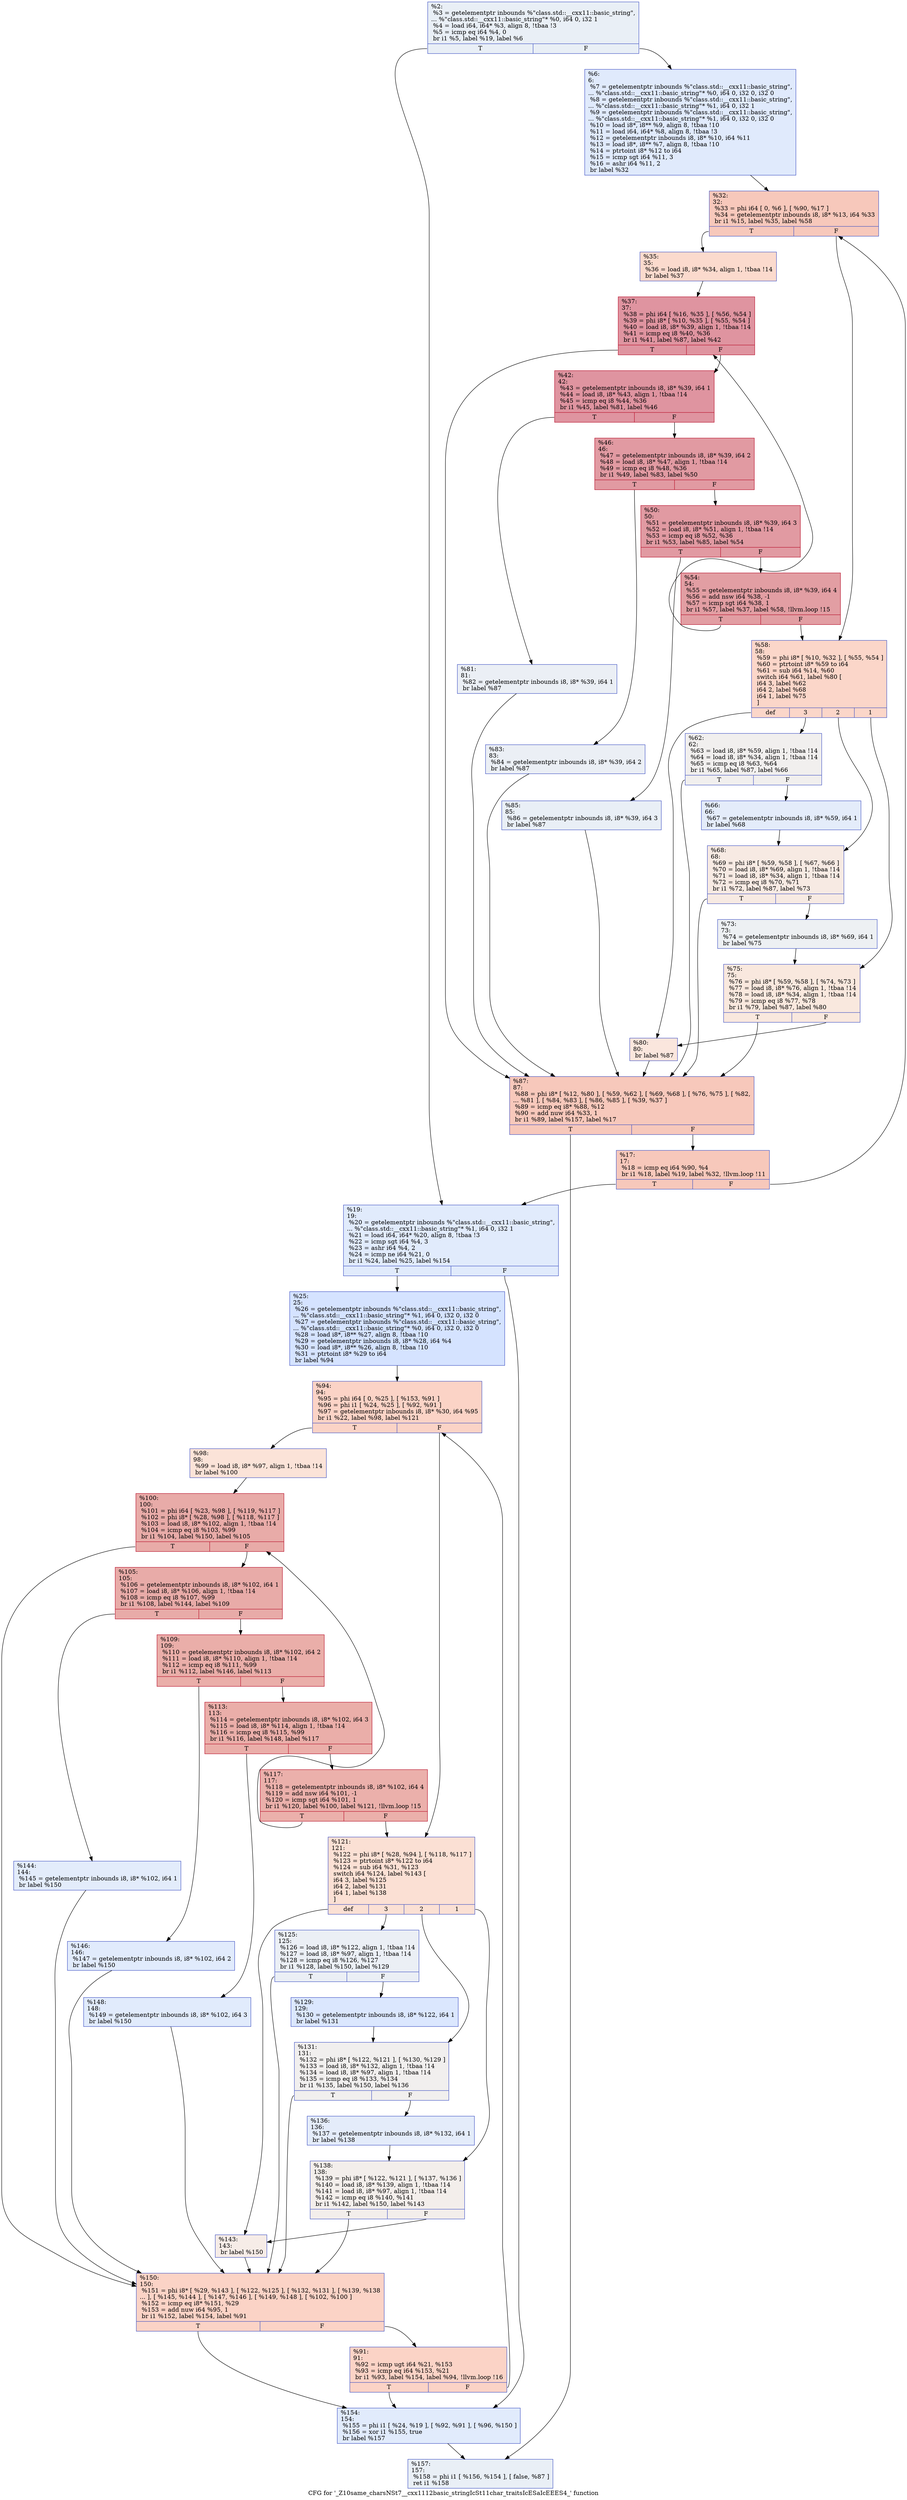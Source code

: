 digraph "CFG for '_Z10same_charsNSt7__cxx1112basic_stringIcSt11char_traitsIcESaIcEEES4_' function" {
	label="CFG for '_Z10same_charsNSt7__cxx1112basic_stringIcSt11char_traitsIcESaIcEEES4_' function";

	Node0x55c65eb0fe30 [shape=record,color="#3d50c3ff", style=filled, fillcolor="#cedaeb70",label="{%2:\l  %3 = getelementptr inbounds %\"class.std::__cxx11::basic_string\",\l... %\"class.std::__cxx11::basic_string\"* %0, i64 0, i32 1\l  %4 = load i64, i64* %3, align 8, !tbaa !3\l  %5 = icmp eq i64 %4, 0\l  br i1 %5, label %19, label %6\l|{<s0>T|<s1>F}}"];
	Node0x55c65eb0fe30:s0 -> Node0x55c65eb11ed0;
	Node0x55c65eb0fe30:s1 -> Node0x55c65eb11f60;
	Node0x55c65eb11f60 [shape=record,color="#3d50c3ff", style=filled, fillcolor="#b9d0f970",label="{%6:\l6:                                                \l  %7 = getelementptr inbounds %\"class.std::__cxx11::basic_string\",\l... %\"class.std::__cxx11::basic_string\"* %0, i64 0, i32 0, i32 0\l  %8 = getelementptr inbounds %\"class.std::__cxx11::basic_string\",\l... %\"class.std::__cxx11::basic_string\"* %1, i64 0, i32 1\l  %9 = getelementptr inbounds %\"class.std::__cxx11::basic_string\",\l... %\"class.std::__cxx11::basic_string\"* %1, i64 0, i32 0, i32 0\l  %10 = load i8*, i8** %9, align 8, !tbaa !10\l  %11 = load i64, i64* %8, align 8, !tbaa !3\l  %12 = getelementptr inbounds i8, i8* %10, i64 %11\l  %13 = load i8*, i8** %7, align 8, !tbaa !10\l  %14 = ptrtoint i8* %12 to i64\l  %15 = icmp sgt i64 %11, 3\l  %16 = ashr i64 %11, 2\l  br label %32\l}"];
	Node0x55c65eb11f60 -> Node0x55c65eb11df0;
	Node0x55c65eb13360 [shape=record,color="#3d50c3ff", style=filled, fillcolor="#ed836670",label="{%17:\l17:                                               \l  %18 = icmp eq i64 %90, %4\l  br i1 %18, label %19, label %32, !llvm.loop !11\l|{<s0>T|<s1>F}}"];
	Node0x55c65eb13360:s0 -> Node0x55c65eb11ed0;
	Node0x55c65eb13360:s1 -> Node0x55c65eb11df0;
	Node0x55c65eb11ed0 [shape=record,color="#3d50c3ff", style=filled, fillcolor="#bbd1f870",label="{%19:\l19:                                               \l  %20 = getelementptr inbounds %\"class.std::__cxx11::basic_string\",\l... %\"class.std::__cxx11::basic_string\"* %1, i64 0, i32 1\l  %21 = load i64, i64* %20, align 8, !tbaa !3\l  %22 = icmp sgt i64 %4, 3\l  %23 = ashr i64 %4, 2\l  %24 = icmp ne i64 %21, 0\l  br i1 %24, label %25, label %154\l|{<s0>T|<s1>F}}"];
	Node0x55c65eb11ed0:s0 -> Node0x55c65eb138d0;
	Node0x55c65eb11ed0:s1 -> Node0x55c65eb13920;
	Node0x55c65eb138d0 [shape=record,color="#3d50c3ff", style=filled, fillcolor="#a1c0ff70",label="{%25:\l25:                                               \l  %26 = getelementptr inbounds %\"class.std::__cxx11::basic_string\",\l... %\"class.std::__cxx11::basic_string\"* %1, i64 0, i32 0, i32 0\l  %27 = getelementptr inbounds %\"class.std::__cxx11::basic_string\",\l... %\"class.std::__cxx11::basic_string\"* %0, i64 0, i32 0, i32 0\l  %28 = load i8*, i8** %27, align 8, !tbaa !10\l  %29 = getelementptr inbounds i8, i8* %28, i64 %4\l  %30 = load i8*, i8** %26, align 8, !tbaa !10\l  %31 = ptrtoint i8* %29 to i64\l  br label %94\l}"];
	Node0x55c65eb138d0 -> Node0x55c65eb13c50;
	Node0x55c65eb11df0 [shape=record,color="#3d50c3ff", style=filled, fillcolor="#ed836670",label="{%32:\l32:                                               \l  %33 = phi i64 [ 0, %6 ], [ %90, %17 ]\l  %34 = getelementptr inbounds i8, i8* %13, i64 %33\l  br i1 %15, label %35, label %58\l|{<s0>T|<s1>F}}"];
	Node0x55c65eb11df0:s0 -> Node0x55c65eb14070;
	Node0x55c65eb11df0:s1 -> Node0x55c65eb140c0;
	Node0x55c65eb14070 [shape=record,color="#3d50c3ff", style=filled, fillcolor="#f7ac8e70",label="{%35:\l35:                                               \l  %36 = load i8, i8* %34, align 1, !tbaa !14\l  br label %37\l}"];
	Node0x55c65eb14070 -> Node0x55c65eb14350;
	Node0x55c65eb14350 [shape=record,color="#b70d28ff", style=filled, fillcolor="#b70d2870",label="{%37:\l37:                                               \l  %38 = phi i64 [ %16, %35 ], [ %56, %54 ]\l  %39 = phi i8* [ %10, %35 ], [ %55, %54 ]\l  %40 = load i8, i8* %39, align 1, !tbaa !14\l  %41 = icmp eq i8 %40, %36\l  br i1 %41, label %87, label %42\l|{<s0>T|<s1>F}}"];
	Node0x55c65eb14350:s0 -> Node0x55c65eb14df0;
	Node0x55c65eb14350:s1 -> Node0x55c65eb14e80;
	Node0x55c65eb14e80 [shape=record,color="#b70d28ff", style=filled, fillcolor="#b70d2870",label="{%42:\l42:                                               \l  %43 = getelementptr inbounds i8, i8* %39, i64 1\l  %44 = load i8, i8* %43, align 1, !tbaa !14\l  %45 = icmp eq i8 %44, %36\l  br i1 %45, label %81, label %46\l|{<s0>T|<s1>F}}"];
	Node0x55c65eb14e80:s0 -> Node0x55c65eb15190;
	Node0x55c65eb14e80:s1 -> Node0x55c65eb151e0;
	Node0x55c65eb151e0 [shape=record,color="#b70d28ff", style=filled, fillcolor="#bb1b2c70",label="{%46:\l46:                                               \l  %47 = getelementptr inbounds i8, i8* %39, i64 2\l  %48 = load i8, i8* %47, align 1, !tbaa !14\l  %49 = icmp eq i8 %48, %36\l  br i1 %49, label %83, label %50\l|{<s0>T|<s1>F}}"];
	Node0x55c65eb151e0:s0 -> Node0x55c65eb154c0;
	Node0x55c65eb151e0:s1 -> Node0x55c65eb15510;
	Node0x55c65eb15510 [shape=record,color="#b70d28ff", style=filled, fillcolor="#bb1b2c70",label="{%50:\l50:                                               \l  %51 = getelementptr inbounds i8, i8* %39, i64 3\l  %52 = load i8, i8* %51, align 1, !tbaa !14\l  %53 = icmp eq i8 %52, %36\l  br i1 %53, label %85, label %54\l|{<s0>T|<s1>F}}"];
	Node0x55c65eb15510:s0 -> Node0x55c65eb157f0;
	Node0x55c65eb15510:s1 -> Node0x55c65eb14480;
	Node0x55c65eb14480 [shape=record,color="#b70d28ff", style=filled, fillcolor="#be242e70",label="{%54:\l54:                                               \l  %55 = getelementptr inbounds i8, i8* %39, i64 4\l  %56 = add nsw i64 %38, -1\l  %57 = icmp sgt i64 %38, 1\l  br i1 %57, label %37, label %58, !llvm.loop !15\l|{<s0>T|<s1>F}}"];
	Node0x55c65eb14480:s0 -> Node0x55c65eb14350;
	Node0x55c65eb14480:s1 -> Node0x55c65eb140c0;
	Node0x55c65eb140c0 [shape=record,color="#3d50c3ff", style=filled, fillcolor="#f6a38570",label="{%58:\l58:                                               \l  %59 = phi i8* [ %10, %32 ], [ %55, %54 ]\l  %60 = ptrtoint i8* %59 to i64\l  %61 = sub i64 %14, %60\l  switch i64 %61, label %80 [\l    i64 3, label %62\l    i64 2, label %68\l    i64 1, label %75\l  ]\l|{<s0>def|<s1>3|<s2>2|<s3>1}}"];
	Node0x55c65eb140c0:s0 -> Node0x55c65eb15de0;
	Node0x55c65eb140c0:s1 -> Node0x55c65eb15e30;
	Node0x55c65eb140c0:s2 -> Node0x55c65eb15e80;
	Node0x55c65eb140c0:s3 -> Node0x55c65eb15f10;
	Node0x55c65eb15e30 [shape=record,color="#3d50c3ff", style=filled, fillcolor="#e0dbd870",label="{%62:\l62:                                               \l  %63 = load i8, i8* %59, align 1, !tbaa !14\l  %64 = load i8, i8* %34, align 1, !tbaa !14\l  %65 = icmp eq i8 %63, %64\l  br i1 %65, label %87, label %66\l|{<s0>T|<s1>F}}"];
	Node0x55c65eb15e30:s0 -> Node0x55c65eb14df0;
	Node0x55c65eb15e30:s1 -> Node0x55c65eb16570;
	Node0x55c65eb16570 [shape=record,color="#3d50c3ff", style=filled, fillcolor="#c1d4f470",label="{%66:\l66:                                               \l  %67 = getelementptr inbounds i8, i8* %59, i64 1\l  br label %68\l}"];
	Node0x55c65eb16570 -> Node0x55c65eb15e80;
	Node0x55c65eb15e80 [shape=record,color="#3d50c3ff", style=filled, fillcolor="#eed0c070",label="{%68:\l68:                                               \l  %69 = phi i8* [ %59, %58 ], [ %67, %66 ]\l  %70 = load i8, i8* %69, align 1, !tbaa !14\l  %71 = load i8, i8* %34, align 1, !tbaa !14\l  %72 = icmp eq i8 %70, %71\l  br i1 %72, label %87, label %73\l|{<s0>T|<s1>F}}"];
	Node0x55c65eb15e80:s0 -> Node0x55c65eb14df0;
	Node0x55c65eb15e80:s1 -> Node0x55c65eb169a0;
	Node0x55c65eb169a0 [shape=record,color="#3d50c3ff", style=filled, fillcolor="#d6dce470",label="{%73:\l73:                                               \l  %74 = getelementptr inbounds i8, i8* %69, i64 1\l  br label %75\l}"];
	Node0x55c65eb169a0 -> Node0x55c65eb15f10;
	Node0x55c65eb15f10 [shape=record,color="#3d50c3ff", style=filled, fillcolor="#f2cab570",label="{%75:\l75:                                               \l  %76 = phi i8* [ %59, %58 ], [ %74, %73 ]\l  %77 = load i8, i8* %76, align 1, !tbaa !14\l  %78 = load i8, i8* %34, align 1, !tbaa !14\l  %79 = icmp eq i8 %77, %78\l  br i1 %79, label %87, label %80\l|{<s0>T|<s1>F}}"];
	Node0x55c65eb15f10:s0 -> Node0x55c65eb14df0;
	Node0x55c65eb15f10:s1 -> Node0x55c65eb15de0;
	Node0x55c65eb15de0 [shape=record,color="#3d50c3ff", style=filled, fillcolor="#f3c7b170",label="{%80:\l80:                                               \l  br label %87\l}"];
	Node0x55c65eb15de0 -> Node0x55c65eb14df0;
	Node0x55c65eb15190 [shape=record,color="#3d50c3ff", style=filled, fillcolor="#d1dae970",label="{%81:\l81:                                               \l  %82 = getelementptr inbounds i8, i8* %39, i64 1\l  br label %87\l}"];
	Node0x55c65eb15190 -> Node0x55c65eb14df0;
	Node0x55c65eb154c0 [shape=record,color="#3d50c3ff", style=filled, fillcolor="#d1dae970",label="{%83:\l83:                                               \l  %84 = getelementptr inbounds i8, i8* %39, i64 2\l  br label %87\l}"];
	Node0x55c65eb154c0 -> Node0x55c65eb14df0;
	Node0x55c65eb157f0 [shape=record,color="#3d50c3ff", style=filled, fillcolor="#cedaeb70",label="{%85:\l85:                                               \l  %86 = getelementptr inbounds i8, i8* %39, i64 3\l  br label %87\l}"];
	Node0x55c65eb157f0 -> Node0x55c65eb14df0;
	Node0x55c65eb14df0 [shape=record,color="#3d50c3ff", style=filled, fillcolor="#ed836670",label="{%87:\l87:                                               \l  %88 = phi i8* [ %12, %80 ], [ %59, %62 ], [ %69, %68 ], [ %76, %75 ], [ %82,\l... %81 ], [ %84, %83 ], [ %86, %85 ], [ %39, %37 ]\l  %89 = icmp eq i8* %88, %12\l  %90 = add nuw i64 %33, 1\l  br i1 %89, label %157, label %17\l|{<s0>T|<s1>F}}"];
	Node0x55c65eb14df0:s0 -> Node0x55c65eb174e0;
	Node0x55c65eb14df0:s1 -> Node0x55c65eb13360;
	Node0x55c65eb175e0 [shape=record,color="#3d50c3ff", style=filled, fillcolor="#f59c7d70",label="{%91:\l91:                                               \l  %92 = icmp ugt i64 %21, %153\l  %93 = icmp eq i64 %153, %21\l  br i1 %93, label %154, label %94, !llvm.loop !16\l|{<s0>T|<s1>F}}"];
	Node0x55c65eb175e0:s0 -> Node0x55c65eb13920;
	Node0x55c65eb175e0:s1 -> Node0x55c65eb13c50;
	Node0x55c65eb13c50 [shape=record,color="#3d50c3ff", style=filled, fillcolor="#f59c7d70",label="{%94:\l94:                                               \l  %95 = phi i64 [ 0, %25 ], [ %153, %91 ]\l  %96 = phi i1 [ %24, %25 ], [ %92, %91 ]\l  %97 = getelementptr inbounds i8, i8* %30, i64 %95\l  br i1 %22, label %98, label %121\l|{<s0>T|<s1>F}}"];
	Node0x55c65eb13c50:s0 -> Node0x55c65eb17aa0;
	Node0x55c65eb13c50:s1 -> Node0x55c65eb17af0;
	Node0x55c65eb17aa0 [shape=record,color="#3d50c3ff", style=filled, fillcolor="#f6bfa670",label="{%98:\l98:                                               \l  %99 = load i8, i8* %97, align 1, !tbaa !14\l  br label %100\l}"];
	Node0x55c65eb17aa0 -> Node0x55c65eb17c60;
	Node0x55c65eb17c60 [shape=record,color="#b70d28ff", style=filled, fillcolor="#cc403a70",label="{%100:\l100:                                              \l  %101 = phi i64 [ %23, %98 ], [ %119, %117 ]\l  %102 = phi i8* [ %28, %98 ], [ %118, %117 ]\l  %103 = load i8, i8* %102, align 1, !tbaa !14\l  %104 = icmp eq i8 %103, %99\l  br i1 %104, label %150, label %105\l|{<s0>T|<s1>F}}"];
	Node0x55c65eb17c60:s0 -> Node0x55c65eb18000;
	Node0x55c65eb17c60:s1 -> Node0x55c65eb18050;
	Node0x55c65eb18050 [shape=record,color="#b70d28ff", style=filled, fillcolor="#cc403a70",label="{%105:\l105:                                              \l  %106 = getelementptr inbounds i8, i8* %102, i64 1\l  %107 = load i8, i8* %106, align 1, !tbaa !14\l  %108 = icmp eq i8 %107, %99\l  br i1 %108, label %144, label %109\l|{<s0>T|<s1>F}}"];
	Node0x55c65eb18050:s0 -> Node0x55c65eb182f0;
	Node0x55c65eb18050:s1 -> Node0x55c65eb18340;
	Node0x55c65eb18340 [shape=record,color="#b70d28ff", style=filled, fillcolor="#d0473d70",label="{%109:\l109:                                              \l  %110 = getelementptr inbounds i8, i8* %102, i64 2\l  %111 = load i8, i8* %110, align 1, !tbaa !14\l  %112 = icmp eq i8 %111, %99\l  br i1 %112, label %146, label %113\l|{<s0>T|<s1>F}}"];
	Node0x55c65eb18340:s0 -> Node0x55c65eb18620;
	Node0x55c65eb18340:s1 -> Node0x55c65eb18670;
	Node0x55c65eb18670 [shape=record,color="#b70d28ff", style=filled, fillcolor="#d0473d70",label="{%113:\l113:                                              \l  %114 = getelementptr inbounds i8, i8* %102, i64 3\l  %115 = load i8, i8* %114, align 1, !tbaa !14\l  %116 = icmp eq i8 %115, %99\l  br i1 %116, label %148, label %117\l|{<s0>T|<s1>F}}"];
	Node0x55c65eb18670:s0 -> Node0x55c65eb18950;
	Node0x55c65eb18670:s1 -> Node0x55c65eb17d20;
	Node0x55c65eb17d20 [shape=record,color="#b70d28ff", style=filled, fillcolor="#d24b4070",label="{%117:\l117:                                              \l  %118 = getelementptr inbounds i8, i8* %102, i64 4\l  %119 = add nsw i64 %101, -1\l  %120 = icmp sgt i64 %101, 1\l  br i1 %120, label %100, label %121, !llvm.loop !15\l|{<s0>T|<s1>F}}"];
	Node0x55c65eb17d20:s0 -> Node0x55c65eb17c60;
	Node0x55c65eb17d20:s1 -> Node0x55c65eb17af0;
	Node0x55c65eb17af0 [shape=record,color="#3d50c3ff", style=filled, fillcolor="#f7b99e70",label="{%121:\l121:                                              \l  %122 = phi i8* [ %28, %94 ], [ %118, %117 ]\l  %123 = ptrtoint i8* %122 to i64\l  %124 = sub i64 %31, %123\l  switch i64 %124, label %143 [\l    i64 3, label %125\l    i64 2, label %131\l    i64 1, label %138\l  ]\l|{<s0>def|<s1>3|<s2>2|<s3>1}}"];
	Node0x55c65eb17af0:s0 -> Node0x55c65eb19480;
	Node0x55c65eb17af0:s1 -> Node0x55c65eb194d0;
	Node0x55c65eb17af0:s2 -> Node0x55c65eb19520;
	Node0x55c65eb17af0:s3 -> Node0x55c65eb19570;
	Node0x55c65eb194d0 [shape=record,color="#3d50c3ff", style=filled, fillcolor="#d1dae970",label="{%125:\l125:                                              \l  %126 = load i8, i8* %122, align 1, !tbaa !14\l  %127 = load i8, i8* %97, align 1, !tbaa !14\l  %128 = icmp eq i8 %126, %127\l  br i1 %128, label %150, label %129\l|{<s0>T|<s1>F}}"];
	Node0x55c65eb194d0:s0 -> Node0x55c65eb18000;
	Node0x55c65eb194d0:s1 -> Node0x55c65eb1a0a0;
	Node0x55c65eb1a0a0 [shape=record,color="#3d50c3ff", style=filled, fillcolor="#aec9fc70",label="{%129:\l129:                                              \l  %130 = getelementptr inbounds i8, i8* %122, i64 1\l  br label %131\l}"];
	Node0x55c65eb1a0a0 -> Node0x55c65eb19520;
	Node0x55c65eb19520 [shape=record,color="#3d50c3ff", style=filled, fillcolor="#e0dbd870",label="{%131:\l131:                                              \l  %132 = phi i8* [ %122, %121 ], [ %130, %129 ]\l  %133 = load i8, i8* %132, align 1, !tbaa !14\l  %134 = load i8, i8* %97, align 1, !tbaa !14\l  %135 = icmp eq i8 %133, %134\l  br i1 %135, label %150, label %136\l|{<s0>T|<s1>F}}"];
	Node0x55c65eb19520:s0 -> Node0x55c65eb18000;
	Node0x55c65eb19520:s1 -> Node0x55c65eb1a4d0;
	Node0x55c65eb1a4d0 [shape=record,color="#3d50c3ff", style=filled, fillcolor="#c1d4f470",label="{%136:\l136:                                              \l  %137 = getelementptr inbounds i8, i8* %132, i64 1\l  br label %138\l}"];
	Node0x55c65eb1a4d0 -> Node0x55c65eb19570;
	Node0x55c65eb19570 [shape=record,color="#3d50c3ff", style=filled, fillcolor="#e5d8d170",label="{%138:\l138:                                              \l  %139 = phi i8* [ %122, %121 ], [ %137, %136 ]\l  %140 = load i8, i8* %139, align 1, !tbaa !14\l  %141 = load i8, i8* %97, align 1, !tbaa !14\l  %142 = icmp eq i8 %140, %141\l  br i1 %142, label %150, label %143\l|{<s0>T|<s1>F}}"];
	Node0x55c65eb19570:s0 -> Node0x55c65eb18000;
	Node0x55c65eb19570:s1 -> Node0x55c65eb19480;
	Node0x55c65eb19480 [shape=record,color="#3d50c3ff", style=filled, fillcolor="#ead5c970",label="{%143:\l143:                                              \l  br label %150\l}"];
	Node0x55c65eb19480 -> Node0x55c65eb18000;
	Node0x55c65eb182f0 [shape=record,color="#3d50c3ff", style=filled, fillcolor="#bfd3f670",label="{%144:\l144:                                              \l  %145 = getelementptr inbounds i8, i8* %102, i64 1\l  br label %150\l}"];
	Node0x55c65eb182f0 -> Node0x55c65eb18000;
	Node0x55c65eb18620 [shape=record,color="#3d50c3ff", style=filled, fillcolor="#bbd1f870",label="{%146:\l146:                                              \l  %147 = getelementptr inbounds i8, i8* %102, i64 2\l  br label %150\l}"];
	Node0x55c65eb18620 -> Node0x55c65eb18000;
	Node0x55c65eb18950 [shape=record,color="#3d50c3ff", style=filled, fillcolor="#bbd1f870",label="{%148:\l148:                                              \l  %149 = getelementptr inbounds i8, i8* %102, i64 3\l  br label %150\l}"];
	Node0x55c65eb18950 -> Node0x55c65eb18000;
	Node0x55c65eb18000 [shape=record,color="#3d50c3ff", style=filled, fillcolor="#f59c7d70",label="{%150:\l150:                                              \l  %151 = phi i8* [ %29, %143 ], [ %122, %125 ], [ %132, %131 ], [ %139, %138\l... ], [ %145, %144 ], [ %147, %146 ], [ %149, %148 ], [ %102, %100 ]\l  %152 = icmp eq i8* %151, %29\l  %153 = add nuw i64 %95, 1\l  br i1 %152, label %154, label %91\l|{<s0>T|<s1>F}}"];
	Node0x55c65eb18000:s0 -> Node0x55c65eb13920;
	Node0x55c65eb18000:s1 -> Node0x55c65eb175e0;
	Node0x55c65eb13920 [shape=record,color="#3d50c3ff", style=filled, fillcolor="#bbd1f870",label="{%154:\l154:                                              \l  %155 = phi i1 [ %24, %19 ], [ %92, %91 ], [ %96, %150 ]\l  %156 = xor i1 %155, true\l  br label %157\l}"];
	Node0x55c65eb13920 -> Node0x55c65eb174e0;
	Node0x55c65eb174e0 [shape=record,color="#3d50c3ff", style=filled, fillcolor="#cedaeb70",label="{%157:\l157:                                              \l  %158 = phi i1 [ %156, %154 ], [ false, %87 ]\l  ret i1 %158\l}"];
}
